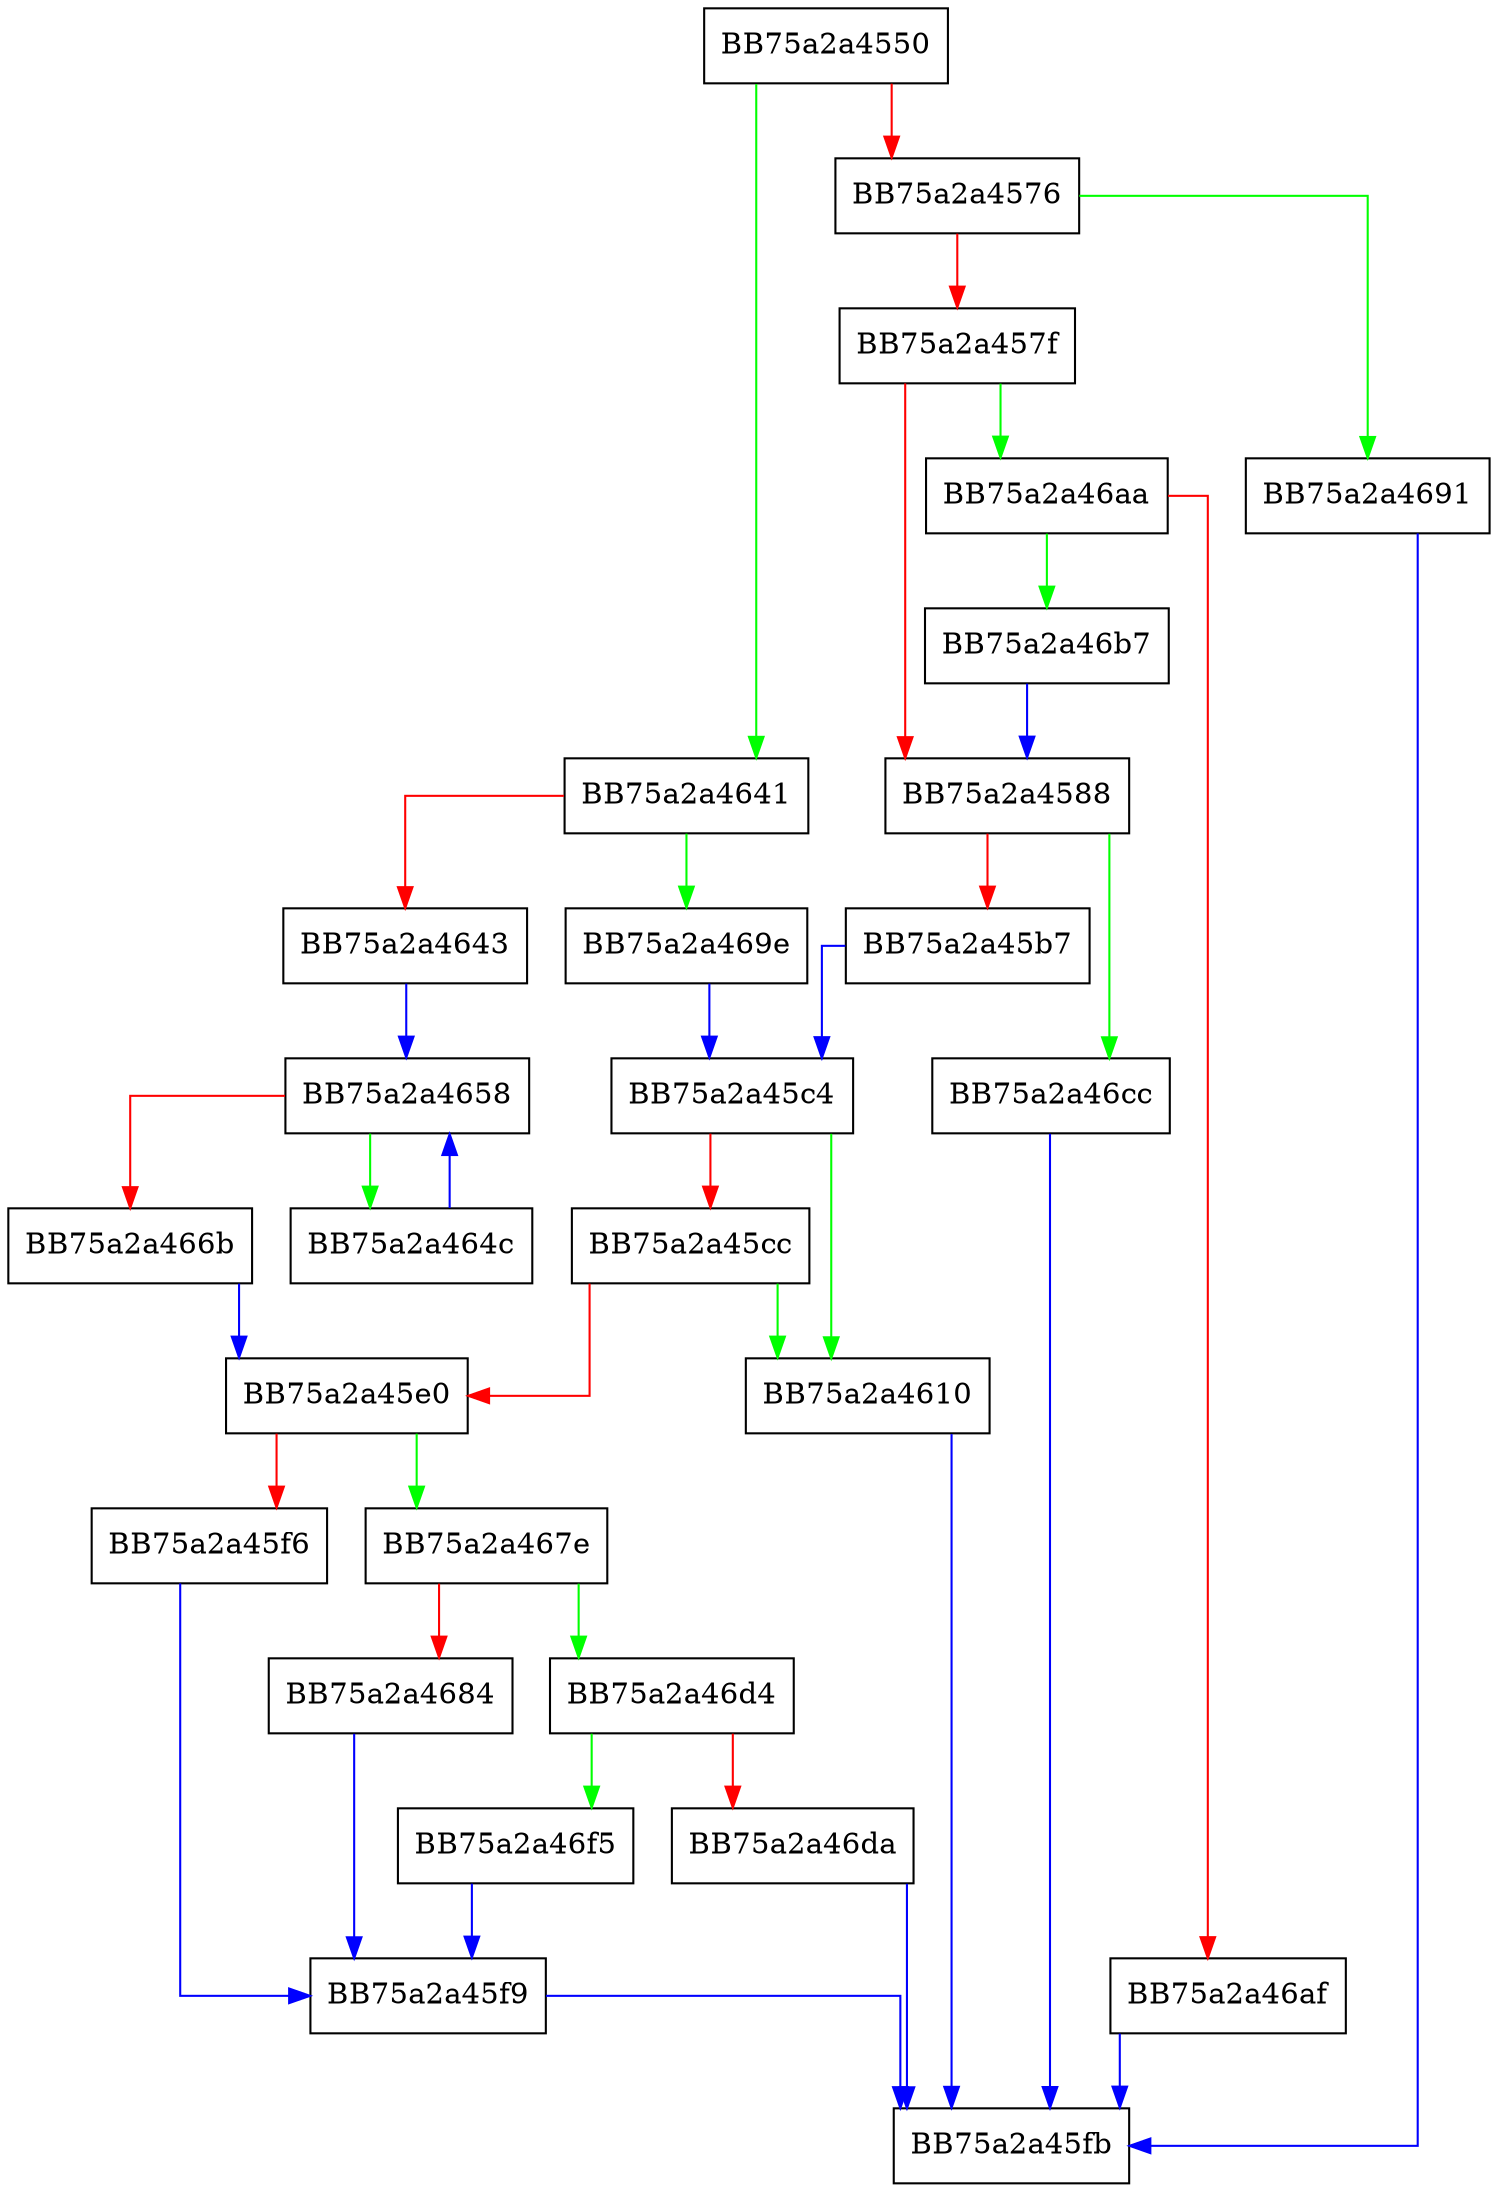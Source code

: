 digraph moveToRoot {
  node [shape="box"];
  graph [splines=ortho];
  BB75a2a4550 -> BB75a2a4641 [color="green"];
  BB75a2a4550 -> BB75a2a4576 [color="red"];
  BB75a2a4576 -> BB75a2a4691 [color="green"];
  BB75a2a4576 -> BB75a2a457f [color="red"];
  BB75a2a457f -> BB75a2a46aa [color="green"];
  BB75a2a457f -> BB75a2a4588 [color="red"];
  BB75a2a4588 -> BB75a2a46cc [color="green"];
  BB75a2a4588 -> BB75a2a45b7 [color="red"];
  BB75a2a45b7 -> BB75a2a45c4 [color="blue"];
  BB75a2a45c4 -> BB75a2a4610 [color="green"];
  BB75a2a45c4 -> BB75a2a45cc [color="red"];
  BB75a2a45cc -> BB75a2a4610 [color="green"];
  BB75a2a45cc -> BB75a2a45e0 [color="red"];
  BB75a2a45e0 -> BB75a2a467e [color="green"];
  BB75a2a45e0 -> BB75a2a45f6 [color="red"];
  BB75a2a45f6 -> BB75a2a45f9 [color="blue"];
  BB75a2a45f9 -> BB75a2a45fb [color="blue"];
  BB75a2a4610 -> BB75a2a45fb [color="blue"];
  BB75a2a4641 -> BB75a2a469e [color="green"];
  BB75a2a4641 -> BB75a2a4643 [color="red"];
  BB75a2a4643 -> BB75a2a4658 [color="blue"];
  BB75a2a464c -> BB75a2a4658 [color="blue"];
  BB75a2a4658 -> BB75a2a464c [color="green"];
  BB75a2a4658 -> BB75a2a466b [color="red"];
  BB75a2a466b -> BB75a2a45e0 [color="blue"];
  BB75a2a467e -> BB75a2a46d4 [color="green"];
  BB75a2a467e -> BB75a2a4684 [color="red"];
  BB75a2a4684 -> BB75a2a45f9 [color="blue"];
  BB75a2a4691 -> BB75a2a45fb [color="blue"];
  BB75a2a469e -> BB75a2a45c4 [color="blue"];
  BB75a2a46aa -> BB75a2a46b7 [color="green"];
  BB75a2a46aa -> BB75a2a46af [color="red"];
  BB75a2a46af -> BB75a2a45fb [color="blue"];
  BB75a2a46b7 -> BB75a2a4588 [color="blue"];
  BB75a2a46cc -> BB75a2a45fb [color="blue"];
  BB75a2a46d4 -> BB75a2a46f5 [color="green"];
  BB75a2a46d4 -> BB75a2a46da [color="red"];
  BB75a2a46da -> BB75a2a45fb [color="blue"];
  BB75a2a46f5 -> BB75a2a45f9 [color="blue"];
}